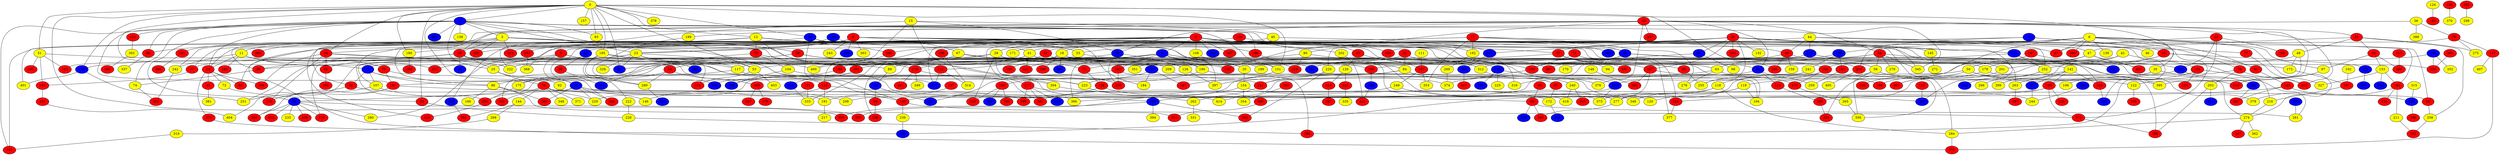 graph {
0 [style = filled fillcolor = yellow];
1 [style = filled fillcolor = red];
2 [style = filled fillcolor = blue];
3 [style = filled fillcolor = yellow];
4 [style = filled fillcolor = blue];
5 [style = filled fillcolor = red];
6 [style = filled fillcolor = yellow];
7 [style = filled fillcolor = blue];
8 [style = filled fillcolor = red];
9 [style = filled fillcolor = blue];
10 [style = filled fillcolor = red];
11 [style = filled fillcolor = yellow];
12 [style = filled fillcolor = yellow];
13 [style = filled fillcolor = red];
14 [style = filled fillcolor = red];
15 [style = filled fillcolor = yellow];
16 [style = filled fillcolor = red];
17 [style = filled fillcolor = red];
18 [style = filled fillcolor = yellow];
19 [style = filled fillcolor = red];
20 [style = filled fillcolor = yellow];
21 [style = filled fillcolor = red];
22 [style = filled fillcolor = blue];
23 [style = filled fillcolor = yellow];
24 [style = filled fillcolor = red];
25 [style = filled fillcolor = yellow];
26 [style = filled fillcolor = blue];
27 [style = filled fillcolor = red];
28 [style = filled fillcolor = red];
29 [style = filled fillcolor = yellow];
30 [style = filled fillcolor = blue];
31 [style = filled fillcolor = red];
32 [style = filled fillcolor = blue];
33 [style = filled fillcolor = yellow];
34 [style = filled fillcolor = red];
35 [style = filled fillcolor = yellow];
36 [style = filled fillcolor = yellow];
37 [style = filled fillcolor = red];
38 [style = filled fillcolor = red];
39 [style = filled fillcolor = red];
40 [style = filled fillcolor = yellow];
41 [style = filled fillcolor = yellow];
42 [style = filled fillcolor = yellow];
43 [style = filled fillcolor = red];
44 [style = filled fillcolor = yellow];
45 [style = filled fillcolor = red];
46 [style = filled fillcolor = yellow];
47 [style = filled fillcolor = yellow];
48 [style = filled fillcolor = yellow];
49 [style = filled fillcolor = red];
50 [style = filled fillcolor = yellow];
51 [style = filled fillcolor = yellow];
52 [style = filled fillcolor = red];
53 [style = filled fillcolor = yellow];
54 [style = filled fillcolor = blue];
55 [style = filled fillcolor = blue];
56 [style = filled fillcolor = yellow];
57 [style = filled fillcolor = red];
58 [style = filled fillcolor = red];
59 [style = filled fillcolor = red];
60 [style = filled fillcolor = red];
61 [style = filled fillcolor = red];
62 [style = filled fillcolor = yellow];
63 [style = filled fillcolor = yellow];
64 [style = filled fillcolor = blue];
65 [style = filled fillcolor = red];
66 [style = filled fillcolor = red];
67 [style = filled fillcolor = yellow];
68 [style = filled fillcolor = blue];
69 [style = filled fillcolor = blue];
70 [style = filled fillcolor = red];
71 [style = filled fillcolor = red];
72 [style = filled fillcolor = yellow];
73 [style = filled fillcolor = red];
74 [style = filled fillcolor = yellow];
75 [style = filled fillcolor = red];
76 [style = filled fillcolor = red];
77 [style = filled fillcolor = red];
78 [style = filled fillcolor = red];
79 [style = filled fillcolor = red];
80 [style = filled fillcolor = yellow];
81 [style = filled fillcolor = red];
82 [style = filled fillcolor = red];
83 [style = filled fillcolor = yellow];
84 [style = filled fillcolor = yellow];
85 [style = filled fillcolor = red];
86 [style = filled fillcolor = yellow];
87 [style = filled fillcolor = red];
88 [style = filled fillcolor = red];
89 [style = filled fillcolor = yellow];
90 [style = filled fillcolor = blue];
91 [style = filled fillcolor = red];
92 [style = filled fillcolor = blue];
93 [style = filled fillcolor = blue];
94 [style = filled fillcolor = yellow];
95 [style = filled fillcolor = red];
96 [style = filled fillcolor = red];
97 [style = filled fillcolor = yellow];
98 [style = filled fillcolor = yellow];
99 [style = filled fillcolor = red];
100 [style = filled fillcolor = red];
101 [style = filled fillcolor = red];
102 [style = filled fillcolor = yellow];
103 [style = filled fillcolor = blue];
104 [style = filled fillcolor = yellow];
105 [style = filled fillcolor = red];
106 [style = filled fillcolor = yellow];
107 [style = filled fillcolor = yellow];
108 [style = filled fillcolor = yellow];
109 [style = filled fillcolor = red];
110 [style = filled fillcolor = red];
111 [style = filled fillcolor = yellow];
112 [style = filled fillcolor = red];
113 [style = filled fillcolor = red];
114 [style = filled fillcolor = red];
115 [style = filled fillcolor = blue];
116 [style = filled fillcolor = red];
117 [style = filled fillcolor = yellow];
118 [style = filled fillcolor = yellow];
119 [style = filled fillcolor = yellow];
120 [style = filled fillcolor = yellow];
121 [style = filled fillcolor = red];
122 [style = filled fillcolor = yellow];
123 [style = filled fillcolor = red];
124 [style = filled fillcolor = yellow];
125 [style = filled fillcolor = red];
126 [style = filled fillcolor = yellow];
127 [style = filled fillcolor = red];
128 [style = filled fillcolor = red];
129 [style = filled fillcolor = yellow];
130 [style = filled fillcolor = blue];
131 [style = filled fillcolor = red];
132 [style = filled fillcolor = yellow];
133 [style = filled fillcolor = yellow];
134 [style = filled fillcolor = red];
135 [style = filled fillcolor = red];
136 [style = filled fillcolor = blue];
137 [style = filled fillcolor = red];
138 [style = filled fillcolor = yellow];
139 [style = filled fillcolor = yellow];
140 [style = filled fillcolor = red];
141 [style = filled fillcolor = blue];
142 [style = filled fillcolor = yellow];
143 [style = filled fillcolor = red];
144 [style = filled fillcolor = yellow];
145 [style = filled fillcolor = yellow];
146 [style = filled fillcolor = yellow];
147 [style = filled fillcolor = red];
148 [style = filled fillcolor = yellow];
149 [style = filled fillcolor = blue];
150 [style = filled fillcolor = red];
151 [style = filled fillcolor = yellow];
152 [style = filled fillcolor = red];
153 [style = filled fillcolor = red];
154 [style = filled fillcolor = yellow];
155 [style = filled fillcolor = red];
156 [style = filled fillcolor = red];
157 [style = filled fillcolor = yellow];
158 [style = filled fillcolor = red];
159 [style = filled fillcolor = yellow];
160 [style = filled fillcolor = blue];
161 [style = filled fillcolor = blue];
162 [style = filled fillcolor = red];
163 [style = filled fillcolor = red];
164 [style = filled fillcolor = red];
165 [style = filled fillcolor = red];
166 [style = filled fillcolor = yellow];
167 [style = filled fillcolor = red];
168 [style = filled fillcolor = blue];
169 [style = filled fillcolor = blue];
170 [style = filled fillcolor = yellow];
171 [style = filled fillcolor = yellow];
172 [style = filled fillcolor = yellow];
173 [style = filled fillcolor = yellow];
174 [style = filled fillcolor = blue];
175 [style = filled fillcolor = yellow];
176 [style = filled fillcolor = red];
177 [style = filled fillcolor = red];
178 [style = filled fillcolor = red];
179 [style = filled fillcolor = yellow];
180 [style = filled fillcolor = yellow];
181 [style = filled fillcolor = red];
182 [style = filled fillcolor = red];
183 [style = filled fillcolor = red];
184 [style = filled fillcolor = yellow];
185 [style = filled fillcolor = yellow];
186 [style = filled fillcolor = red];
187 [style = filled fillcolor = blue];
188 [style = filled fillcolor = red];
189 [style = filled fillcolor = yellow];
190 [style = filled fillcolor = yellow];
191 [style = filled fillcolor = yellow];
192 [style = filled fillcolor = yellow];
193 [style = filled fillcolor = red];
194 [style = filled fillcolor = yellow];
195 [style = filled fillcolor = red];
196 [style = filled fillcolor = red];
197 [style = filled fillcolor = red];
198 [style = filled fillcolor = blue];
199 [style = filled fillcolor = yellow];
200 [style = filled fillcolor = red];
201 [style = filled fillcolor = yellow];
202 [style = filled fillcolor = yellow];
203 [style = filled fillcolor = yellow];
204 [style = filled fillcolor = blue];
205 [style = filled fillcolor = red];
206 [style = filled fillcolor = red];
207 [style = filled fillcolor = red];
208 [style = filled fillcolor = yellow];
209 [style = filled fillcolor = yellow];
210 [style = filled fillcolor = red];
211 [style = filled fillcolor = yellow];
212 [style = filled fillcolor = red];
213 [style = filled fillcolor = blue];
214 [style = filled fillcolor = red];
215 [style = filled fillcolor = blue];
216 [style = filled fillcolor = yellow];
217 [style = filled fillcolor = yellow];
218 [style = filled fillcolor = blue];
219 [style = filled fillcolor = red];
220 [style = filled fillcolor = yellow];
221 [style = filled fillcolor = red];
222 [style = filled fillcolor = yellow];
223 [style = filled fillcolor = yellow];
224 [style = filled fillcolor = red];
225 [style = filled fillcolor = yellow];
226 [style = filled fillcolor = yellow];
227 [style = filled fillcolor = blue];
228 [style = filled fillcolor = red];
229 [style = filled fillcolor = yellow];
230 [style = filled fillcolor = red];
231 [style = filled fillcolor = red];
232 [style = filled fillcolor = blue];
233 [style = filled fillcolor = yellow];
234 [style = filled fillcolor = red];
235 [style = filled fillcolor = red];
236 [style = filled fillcolor = red];
237 [style = filled fillcolor = blue];
238 [style = filled fillcolor = blue];
239 [style = filled fillcolor = yellow];
240 [style = filled fillcolor = yellow];
241 [style = filled fillcolor = yellow];
242 [style = filled fillcolor = yellow];
243 [style = filled fillcolor = yellow];
244 [style = filled fillcolor = yellow];
245 [style = filled fillcolor = blue];
246 [style = filled fillcolor = red];
247 [style = filled fillcolor = red];
248 [style = filled fillcolor = yellow];
249 [style = filled fillcolor = red];
250 [style = filled fillcolor = blue];
251 [style = filled fillcolor = yellow];
252 [style = filled fillcolor = yellow];
253 [style = filled fillcolor = red];
254 [style = filled fillcolor = red];
255 [style = filled fillcolor = yellow];
256 [style = filled fillcolor = red];
257 [style = filled fillcolor = red];
258 [style = filled fillcolor = yellow];
259 [style = filled fillcolor = yellow];
260 [style = filled fillcolor = red];
261 [style = filled fillcolor = yellow];
262 [style = filled fillcolor = yellow];
263 [style = filled fillcolor = yellow];
264 [style = filled fillcolor = red];
265 [style = filled fillcolor = yellow];
266 [style = filled fillcolor = yellow];
267 [style = filled fillcolor = red];
268 [style = filled fillcolor = yellow];
269 [style = filled fillcolor = yellow];
270 [style = filled fillcolor = red];
271 [style = filled fillcolor = blue];
272 [style = filled fillcolor = yellow];
273 [style = filled fillcolor = red];
274 [style = filled fillcolor = yellow];
275 [style = filled fillcolor = yellow];
276 [style = filled fillcolor = red];
277 [style = filled fillcolor = yellow];
278 [style = filled fillcolor = yellow];
279 [style = filled fillcolor = yellow];
280 [style = filled fillcolor = yellow];
281 [style = filled fillcolor = red];
282 [style = filled fillcolor = red];
283 [style = filled fillcolor = red];
284 [style = filled fillcolor = yellow];
285 [style = filled fillcolor = blue];
286 [style = filled fillcolor = red];
287 [style = filled fillcolor = red];
288 [style = filled fillcolor = blue];
289 [style = filled fillcolor = yellow];
290 [style = filled fillcolor = red];
291 [style = filled fillcolor = red];
292 [style = filled fillcolor = red];
293 [style = filled fillcolor = blue];
294 [style = filled fillcolor = red];
295 [style = filled fillcolor = red];
296 [style = filled fillcolor = red];
297 [style = filled fillcolor = red];
298 [style = filled fillcolor = yellow];
299 [style = filled fillcolor = red];
300 [style = filled fillcolor = red];
301 [style = filled fillcolor = red];
302 [style = filled fillcolor = yellow];
303 [style = filled fillcolor = red];
304 [style = filled fillcolor = yellow];
305 [style = filled fillcolor = red];
306 [style = filled fillcolor = blue];
307 [style = filled fillcolor = red];
308 [style = filled fillcolor = red];
309 [style = filled fillcolor = blue];
310 [style = filled fillcolor = red];
311 [style = filled fillcolor = blue];
312 [style = filled fillcolor = yellow];
313 [style = filled fillcolor = red];
314 [style = filled fillcolor = yellow];
315 [style = filled fillcolor = yellow];
316 [style = filled fillcolor = yellow];
317 [style = filled fillcolor = blue];
318 [style = filled fillcolor = blue];
319 [style = filled fillcolor = yellow];
320 [style = filled fillcolor = red];
321 [style = filled fillcolor = red];
322 [style = filled fillcolor = yellow];
323 [style = filled fillcolor = red];
324 [style = filled fillcolor = red];
325 [style = filled fillcolor = blue];
326 [style = filled fillcolor = blue];
327 [style = filled fillcolor = yellow];
328 [style = filled fillcolor = yellow];
329 [style = filled fillcolor = red];
330 [style = filled fillcolor = red];
331 [style = filled fillcolor = yellow];
332 [style = filled fillcolor = red];
333 [style = filled fillcolor = yellow];
334 [style = filled fillcolor = red];
335 [style = filled fillcolor = yellow];
336 [style = filled fillcolor = blue];
337 [style = filled fillcolor = yellow];
338 [style = filled fillcolor = blue];
339 [style = filled fillcolor = blue];
340 [style = filled fillcolor = red];
341 [style = filled fillcolor = blue];
342 [style = filled fillcolor = blue];
343 [style = filled fillcolor = blue];
344 [style = filled fillcolor = red];
345 [style = filled fillcolor = yellow];
346 [style = filled fillcolor = yellow];
347 [style = filled fillcolor = red];
348 [style = filled fillcolor = yellow];
349 [style = filled fillcolor = yellow];
350 [style = filled fillcolor = red];
351 [style = filled fillcolor = yellow];
352 [style = filled fillcolor = yellow];
353 [style = filled fillcolor = yellow];
354 [style = filled fillcolor = yellow];
355 [style = filled fillcolor = blue];
356 [style = filled fillcolor = yellow];
357 [style = filled fillcolor = red];
358 [style = filled fillcolor = red];
359 [style = filled fillcolor = red];
360 [style = filled fillcolor = red];
361 [style = filled fillcolor = red];
362 [style = filled fillcolor = yellow];
363 [style = filled fillcolor = yellow];
364 [style = filled fillcolor = blue];
365 [style = filled fillcolor = red];
366 [style = filled fillcolor = yellow];
367 [style = filled fillcolor = red];
368 [style = filled fillcolor = yellow];
369 [style = filled fillcolor = blue];
370 [style = filled fillcolor = yellow];
371 [style = filled fillcolor = yellow];
372 [style = filled fillcolor = red];
373 [style = filled fillcolor = yellow];
374 [style = filled fillcolor = yellow];
375 [style = filled fillcolor = red];
376 [style = filled fillcolor = yellow];
377 [style = filled fillcolor = yellow];
378 [style = filled fillcolor = yellow];
379 [style = filled fillcolor = yellow];
380 [style = filled fillcolor = red];
381 [style = filled fillcolor = yellow];
382 [style = filled fillcolor = red];
383 [style = filled fillcolor = blue];
384 [style = filled fillcolor = blue];
385 [style = filled fillcolor = red];
386 [style = filled fillcolor = red];
387 [style = filled fillcolor = red];
388 [style = filled fillcolor = yellow];
389 [style = filled fillcolor = red];
390 [style = filled fillcolor = red];
391 [style = filled fillcolor = red];
392 [style = filled fillcolor = red];
393 [style = filled fillcolor = blue];
394 [style = filled fillcolor = yellow];
395 [style = filled fillcolor = yellow];
396 [style = filled fillcolor = red];
397 [style = filled fillcolor = yellow];
398 [style = filled fillcolor = red];
399 [style = filled fillcolor = yellow];
400 [style = filled fillcolor = yellow];
401 [style = filled fillcolor = yellow];
402 [style = filled fillcolor = red];
403 [style = filled fillcolor = yellow];
404 [style = filled fillcolor = yellow];
405 [style = filled fillcolor = yellow];
406 [style = filled fillcolor = red];
407 [style = filled fillcolor = yellow];
408 [style = filled fillcolor = red];
409 [style = filled fillcolor = red];
410 [style = filled fillcolor = red];
411 [style = filled fillcolor = blue];
412 [style = filled fillcolor = red];
413 [style = filled fillcolor = red];
414 [style = filled fillcolor = yellow];
415 [style = filled fillcolor = red];
416 [style = filled fillcolor = red];
417 [style = filled fillcolor = red];
418 [style = filled fillcolor = yellow];
0 -- 24;
0 -- 12;
0 -- 9;
0 -- 2;
0 -- 26;
0 -- 51;
0 -- 53;
0 -- 83;
0 -- 85;
0 -- 92;
0 -- 130;
0 -- 151;
0 -- 157;
0 -- 180;
0 -- 185;
0 -- 198;
0 -- 252;
0 -- 260;
0 -- 378;
0 -- 409;
1 -- 4;
1 -- 5;
1 -- 18;
1 -- 22;
1 -- 24;
1 -- 29;
1 -- 37;
1 -- 43;
1 -- 63;
1 -- 82;
1 -- 108;
1 -- 177;
1 -- 192;
1 -- 201;
1 -- 202;
1 -- 263;
1 -- 285;
1 -- 296;
1 -- 311;
1 -- 317;
1 -- 334;
1 -- 343;
1 -- 357;
2 -- 3;
2 -- 14;
2 -- 23;
2 -- 25;
2 -- 66;
2 -- 68;
2 -- 74;
2 -- 83;
2 -- 101;
2 -- 105;
2 -- 123;
2 -- 138;
2 -- 151;
2 -- 169;
2 -- 196;
2 -- 340;
2 -- 345;
2 -- 384;
3 -- 11;
3 -- 19;
3 -- 33;
3 -- 38;
3 -- 52;
3 -- 66;
3 -- 89;
3 -- 155;
3 -- 205;
3 -- 230;
3 -- 264;
3 -- 316;
3 -- 323;
3 -- 324;
3 -- 346;
3 -- 401;
4 -- 9;
4 -- 20;
4 -- 135;
4 -- 158;
4 -- 179;
4 -- 183;
4 -- 190;
4 -- 312;
4 -- 366;
4 -- 397;
4 -- 415;
5 -- 30;
5 -- 117;
5 -- 130;
5 -- 280;
5 -- 293;
6 -- 14;
6 -- 23;
6 -- 27;
6 -- 35;
6 -- 37;
6 -- 58;
6 -- 78;
6 -- 91;
6 -- 97;
6 -- 139;
6 -- 168;
6 -- 274;
6 -- 329;
6 -- 389;
7 -- 16;
7 -- 33;
7 -- 206;
7 -- 372;
8 -- 23;
8 -- 27;
8 -- 54;
8 -- 67;
8 -- 156;
8 -- 184;
8 -- 205;
8 -- 242;
8 -- 243;
8 -- 288;
8 -- 307;
8 -- 363;
8 -- 368;
8 -- 375;
9 -- 52;
9 -- 86;
9 -- 107;
9 -- 113;
10 -- 19;
10 -- 21;
10 -- 34;
10 -- 55;
10 -- 80;
10 -- 90;
10 -- 199;
10 -- 254;
10 -- 257;
10 -- 376;
10 -- 395;
10 -- 413;
11 -- 14;
11 -- 75;
11 -- 140;
11 -- 153;
11 -- 186;
11 -- 242;
12 -- 20;
12 -- 33;
12 -- 70;
12 -- 86;
12 -- 121;
12 -- 253;
12 -- 290;
12 -- 410;
13 -- 27;
13 -- 195;
13 -- 215;
13 -- 358;
14 -- 45;
14 -- 72;
14 -- 82;
14 -- 273;
14 -- 308;
15 -- 40;
15 -- 55;
15 -- 117;
15 -- 223;
15 -- 322;
16 -- 91;
16 -- 100;
16 -- 174;
16 -- 188;
17 -- 49;
17 -- 54;
17 -- 57;
17 -- 180;
17 -- 192;
17 -- 278;
17 -- 353;
18 -- 57;
18 -- 69;
18 -- 95;
18 -- 150;
18 -- 163;
18 -- 190;
18 -- 206;
18 -- 246;
18 -- 274;
19 -- 25;
19 -- 32;
19 -- 39;
19 -- 116;
19 -- 127;
19 -- 251;
19 -- 400;
20 -- 154;
21 -- 47;
21 -- 48;
21 -- 60;
21 -- 258;
21 -- 275;
22 -- 88;
23 -- 25;
23 -- 53;
23 -- 61;
23 -- 92;
23 -- 117;
23 -- 234;
23 -- 262;
23 -- 328;
24 -- 61;
24 -- 209;
24 -- 270;
24 -- 308;
24 -- 322;
25 -- 30;
25 -- 62;
25 -- 76;
26 -- 41;
26 -- 140;
26 -- 284;
26 -- 340;
28 -- 41;
28 -- 47;
28 -- 64;
28 -- 81;
28 -- 113;
28 -- 127;
28 -- 132;
28 -- 135;
28 -- 145;
28 -- 153;
28 -- 181;
28 -- 220;
28 -- 232;
28 -- 252;
28 -- 255;
28 -- 309;
28 -- 311;
28 -- 344;
28 -- 345;
29 -- 86;
29 -- 90;
29 -- 100;
29 -- 151;
29 -- 221;
29 -- 320;
29 -- 333;
30 -- 58;
30 -- 68;
30 -- 191;
30 -- 208;
30 -- 229;
30 -- 334;
30 -- 360;
31 -- 53;
31 -- 84;
31 -- 142;
33 -- 39;
33 -- 215;
34 -- 56;
34 -- 92;
34 -- 109;
34 -- 279;
34 -- 345;
34 -- 379;
35 -- 106;
35 -- 250;
35 -- 285;
36 -- 39;
36 -- 79;
36 -- 388;
38 -- 107;
38 -- 126;
38 -- 135;
38 -- 312;
38 -- 404;
39 -- 74;
40 -- 115;
40 -- 171;
41 -- 59;
41 -- 164;
41 -- 350;
41 -- 415;
41 -- 418;
42 -- 73;
42 -- 201;
42 -- 216;
42 -- 399;
44 -- 46;
44 -- 49;
44 -- 77;
44 -- 213;
44 -- 323;
37 -- 89;
37 -- 94;
37 -- 194;
37 -- 330;
43 -- 129;
43 -- 207;
45 -- 381;
47 -- 50;
47 -- 63;
47 -- 152;
47 -- 179;
47 -- 402;
48 -- 122;
48 -- 173;
48 -- 312;
49 -- 159;
49 -- 162;
49 -- 260;
49 -- 307;
50 -- 110;
50 -- 119;
50 -- 316;
50 -- 395;
50 -- 414;
51 -- 143;
51 -- 163;
51 -- 295;
51 -- 304;
52 -- 146;
52 -- 251;
53 -- 234;
53 -- 403;
54 -- 56;
54 -- 141;
54 -- 170;
54 -- 395;
55 -- 126;
55 -- 230;
55 -- 236;
56 -- 122;
56 -- 223;
56 -- 356;
57 -- 143;
58 -- 258;
59 -- 175;
59 -- 193;
59 -- 289;
60 -- 97;
60 -- 133;
60 -- 406;
61 -- 292;
63 -- 278;
63 -- 356;
63 -- 397;
64 -- 98;
64 -- 156;
65 -- 99;
66 -- 337;
67 -- 73;
67 -- 109;
67 -- 141;
67 -- 322;
67 -- 382;
68 -- 116;
68 -- 212;
68 -- 233;
68 -- 256;
68 -- 280;
68 -- 385;
68 -- 408;
70 -- 104;
70 -- 176;
70 -- 341;
71 -- 156;
71 -- 377;
72 -- 85;
73 -- 128;
74 -- 301;
75 -- 101;
75 -- 317;
76 -- 99;
76 -- 144;
76 -- 309;
76 -- 348;
76 -- 371;
76 -- 382;
77 -- 413;
78 -- 203;
78 -- 286;
78 -- 327;
79 -- 105;
79 -- 147;
79 -- 275;
80 -- 103;
80 -- 175;
80 -- 219;
81 -- 84;
81 -- 121;
81 -- 176;
84 -- 87;
84 -- 101;
84 -- 240;
84 -- 398;
85 -- 226;
86 -- 166;
86 -- 310;
86 -- 360;
87 -- 172;
88 -- 341;
89 -- 93;
90 -- 114;
90 -- 221;
90 -- 259;
91 -- 125;
93 -- 96;
93 -- 227;
95 -- 255;
96 -- 236;
97 -- 110;
99 -- 261;
99 -- 299;
99 -- 336;
100 -- 118;
100 -- 178;
101 -- 256;
101 -- 270;
101 -- 366;
102 -- 197;
103 -- 178;
103 -- 225;
103 -- 369;
104 -- 304;
104 -- 338;
107 -- 229;
107 -- 270;
108 -- 189;
109 -- 245;
111 -- 207;
112 -- 309;
113 -- 146;
113 -- 191;
113 -- 398;
114 -- 294;
115 -- 173;
115 -- 252;
115 -- 351;
117 -- 120;
117 -- 254;
118 -- 169;
118 -- 284;
118 -- 373;
119 -- 120;
119 -- 194;
119 -- 346;
121 -- 314;
121 -- 317;
122 -- 359;
123 -- 302;
124 -- 165;
125 -- 287;
125 -- 324;
125 -- 339;
126 -- 397;
127 -- 188;
127 -- 277;
127 -- 392;
128 -- 140;
128 -- 172;
129 -- 224;
129 -- 321;
130 -- 251;
130 -- 401;
131 -- 333;
133 -- 181;
133 -- 318;
133 -- 327;
134 -- 370;
136 -- 244;
137 -- 191;
140 -- 239;
140 -- 372;
142 -- 162;
142 -- 187;
142 -- 195;
142 -- 365;
142 -- 399;
143 -- 231;
144 -- 268;
144 -- 391;
145 -- 272;
147 -- 375;
147 -- 407;
148 -- 392;
149 -- 196;
149 -- 326;
151 -- 167;
152 -- 214;
152 -- 261;
152 -- 263;
154 -- 244;
154 -- 354;
154 -- 385;
155 -- 380;
156 -- 374;
158 -- 338;
160 -- 350;
160 -- 352;
160 -- 400;
161 -- 167;
161 -- 184;
161 -- 227;
162 -- 232;
164 -- 218;
168 -- 182;
168 -- 208;
168 -- 241;
169 -- 281;
169 -- 394;
169 -- 409;
172 -- 411;
173 -- 197;
174 -- 204;
175 -- 254;
176 -- 223;
176 -- 291;
176 -- 349;
177 -- 237;
177 -- 361;
177 -- 373;
177 -- 398;
178 -- 265;
179 -- 228;
179 -- 386;
180 -- 200;
181 -- 211;
181 -- 379;
181 -- 416;
182 -- 259;
183 -- 198;
183 -- 230;
183 -- 286;
185 -- 209;
185 -- 222;
185 -- 289;
185 -- 361;
187 -- 244;
190 -- 194;
190 -- 249;
191 -- 217;
192 -- 269;
193 -- 267;
193 -- 276;
195 -- 235;
195 -- 300;
195 -- 355;
195 -- 372;
196 -- 219;
197 -- 216;
199 -- 289;
201 -- 365;
202 -- 412;
203 -- 271;
203 -- 386;
206 -- 405;
207 -- 248;
207 -- 353;
209 -- 374;
210 -- 290;
210 -- 364;
211 -- 332;
213 -- 229;
213 -- 325;
215 -- 294;
215 -- 413;
216 -- 274;
218 -- 333;
220 -- 221;
220 -- 281;
221 -- 262;
222 -- 226;
223 -- 300;
224 -- 297;
226 -- 286;
231 -- 404;
238 -- 261;
239 -- 355;
240 -- 367;
240 -- 418;
241 -- 255;
242 -- 301;
245 -- 412;
247 -- 277;
247 -- 402;
248 -- 277;
248 -- 361;
249 -- 306;
249 -- 320;
249 -- 390;
250 -- 287;
252 -- 266;
252 -- 393;
253 -- 368;
254 -- 410;
258 -- 332;
262 -- 331;
263 -- 387;
265 -- 356;
268 -- 319;
269 -- 374;
273 -- 355;
274 -- 284;
274 -- 347;
274 -- 362;
277 -- 299;
282 -- 298;
283 -- 354;
284 -- 375;
285 -- 366;
285 -- 373;
289 -- 383;
290 -- 400;
294 -- 329;
296 -- 314;
300 -- 310;
302 -- 305;
303 -- 350;
304 -- 414;
311 -- 342;
312 -- 376;
313 -- 406;
315 -- 339;
319 -- 340;
321 -- 335;
324 -- 377;
326 -- 391;
339 -- 396;
342 -- 417;
372 -- 386;
}
